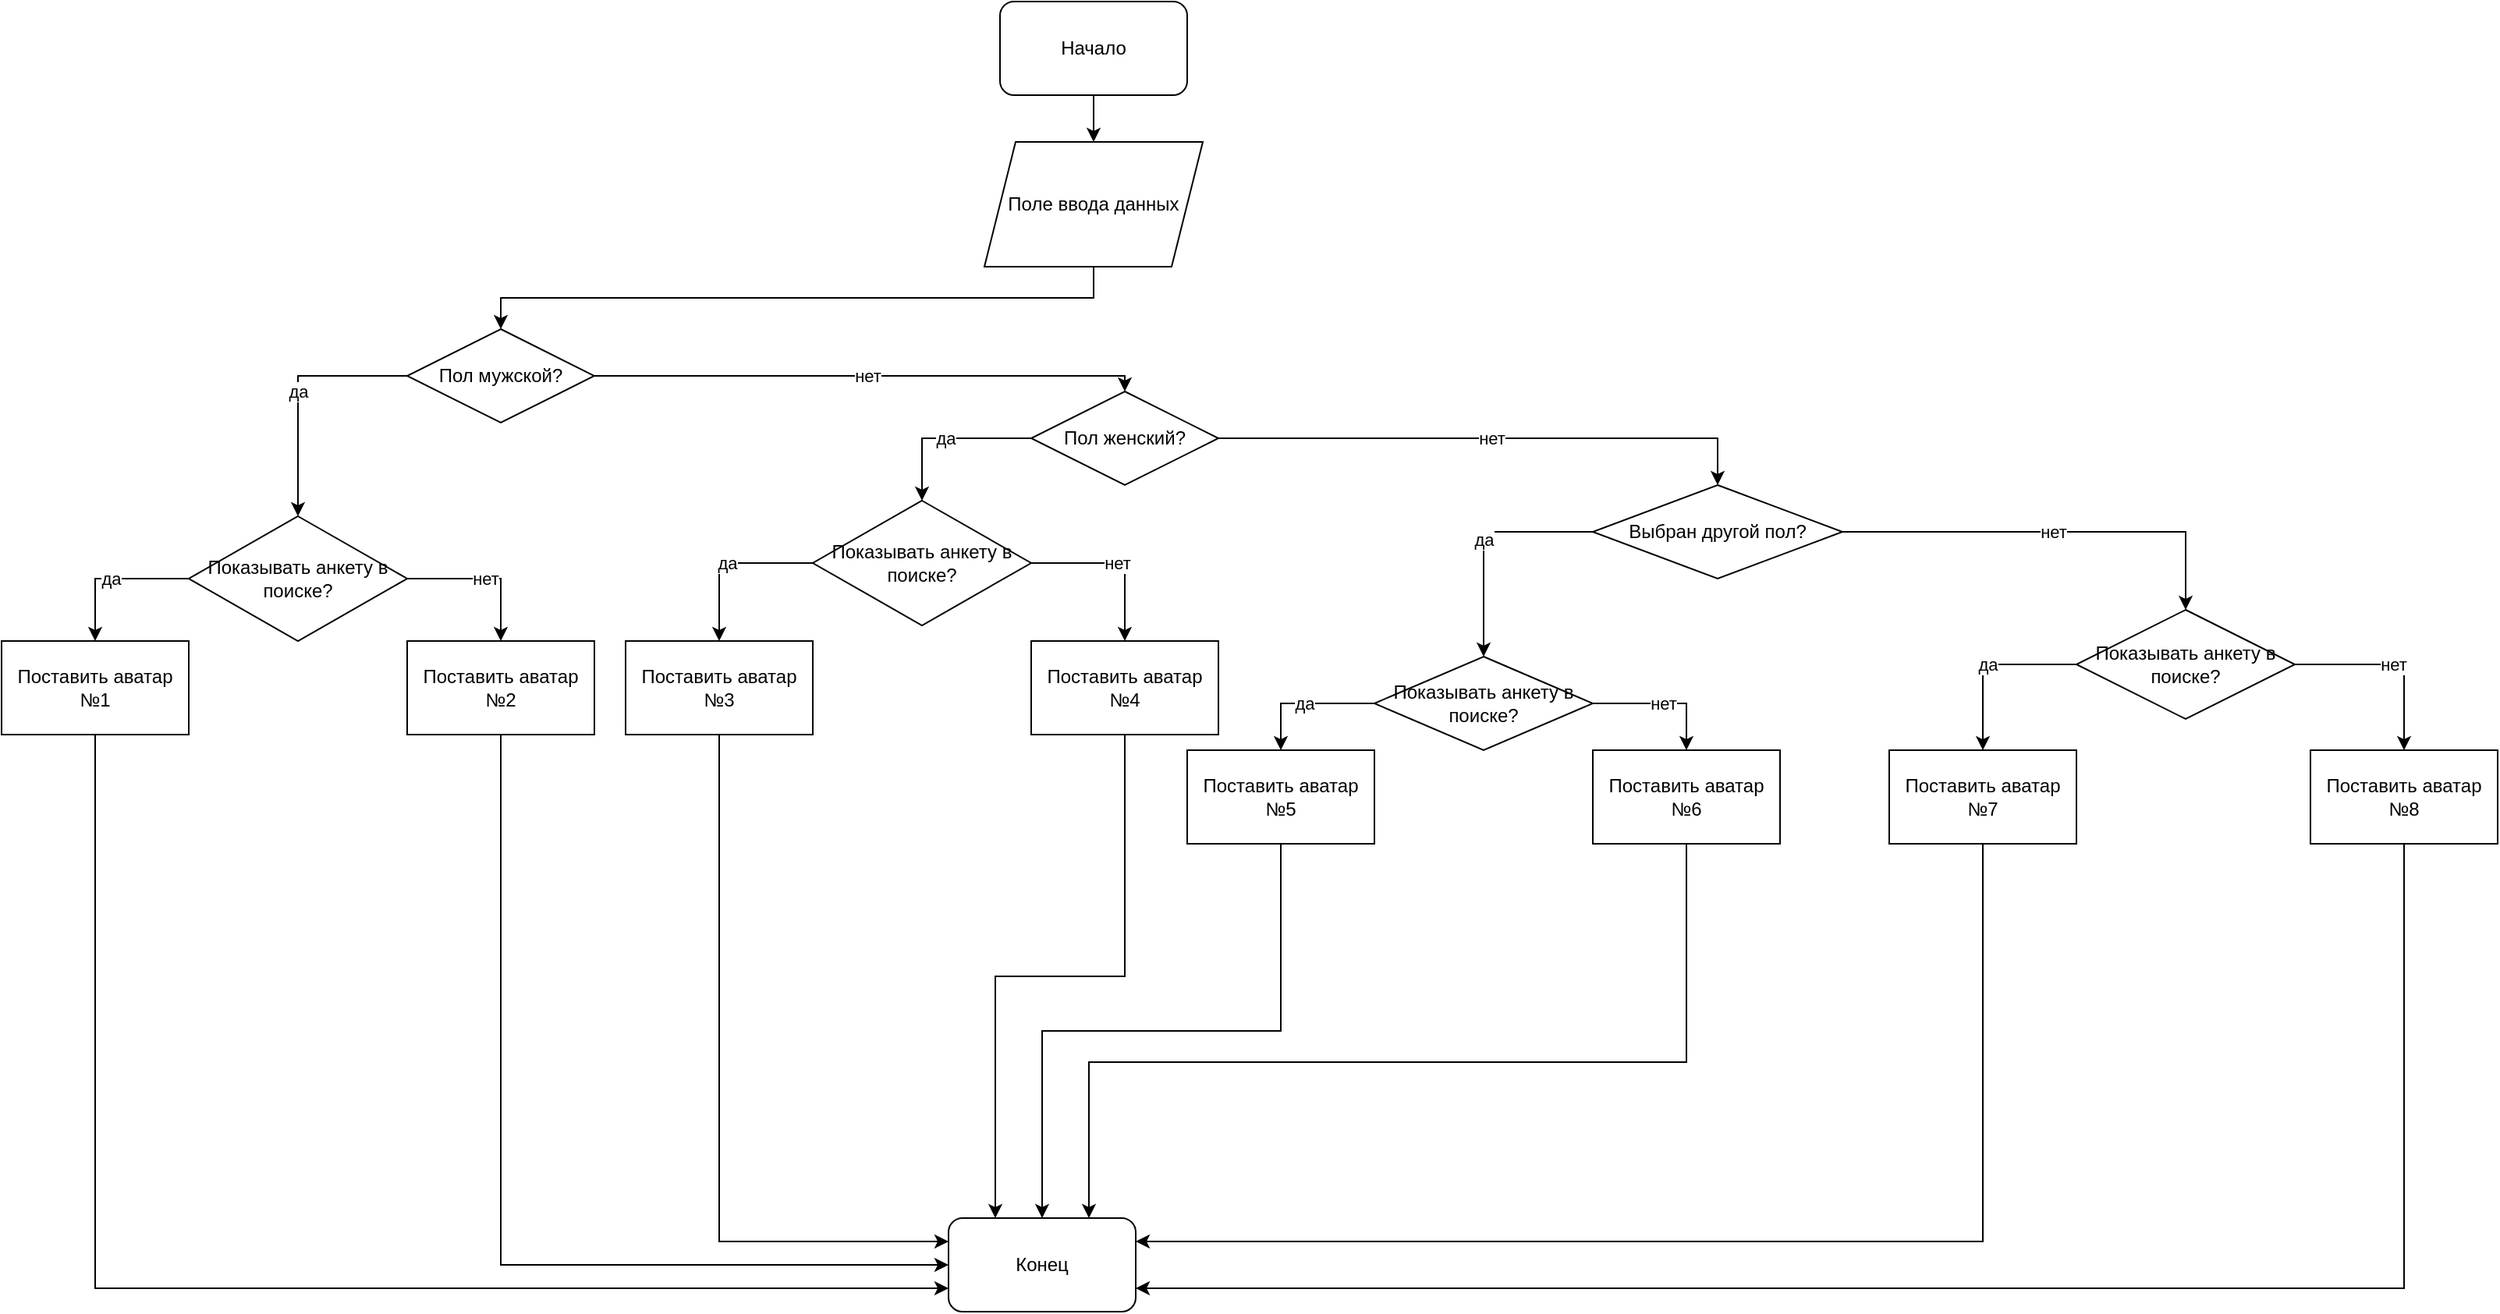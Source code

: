 <mxfile version="13.8.8" type="github">
  <diagram id="aUCcFkt-FdWGbvBpoxJ9" name="Page-1">
    <mxGraphModel dx="3076" dy="705" grid="1" gridSize="10" guides="1" tooltips="1" connect="1" arrows="1" fold="1" page="1" pageScale="1" pageWidth="827" pageHeight="1169" math="0" shadow="0">
      <root>
        <mxCell id="0" />
        <mxCell id="1" parent="0" />
        <mxCell id="imEs4j4zxztqn5WxYBMq-4" style="edgeStyle=orthogonalEdgeStyle;rounded=0;orthogonalLoop=1;jettySize=auto;html=1;exitX=0.5;exitY=1;exitDx=0;exitDy=0;" edge="1" parent="1" source="imEs4j4zxztqn5WxYBMq-1" target="imEs4j4zxztqn5WxYBMq-3">
          <mxGeometry relative="1" as="geometry" />
        </mxCell>
        <mxCell id="imEs4j4zxztqn5WxYBMq-1" value="Начало" style="rounded=1;whiteSpace=wrap;html=1;" vertex="1" parent="1">
          <mxGeometry x="-440" width="120" height="60" as="geometry" />
        </mxCell>
        <mxCell id="imEs4j4zxztqn5WxYBMq-6" style="edgeStyle=orthogonalEdgeStyle;rounded=0;orthogonalLoop=1;jettySize=auto;html=1;exitX=0.5;exitY=1;exitDx=0;exitDy=0;" edge="1" parent="1" source="imEs4j4zxztqn5WxYBMq-3" target="imEs4j4zxztqn5WxYBMq-5">
          <mxGeometry relative="1" as="geometry" />
        </mxCell>
        <mxCell id="imEs4j4zxztqn5WxYBMq-3" value="Поле ввода данных" style="shape=parallelogram;perimeter=parallelogramPerimeter;whiteSpace=wrap;html=1;fixedSize=1;" vertex="1" parent="1">
          <mxGeometry x="-450" y="90" width="140" height="80" as="geometry" />
        </mxCell>
        <mxCell id="imEs4j4zxztqn5WxYBMq-9" value="да" style="edgeStyle=orthogonalEdgeStyle;rounded=0;orthogonalLoop=1;jettySize=auto;html=1;exitX=0;exitY=0.5;exitDx=0;exitDy=0;entryX=0.5;entryY=0;entryDx=0;entryDy=0;" edge="1" parent="1" source="imEs4j4zxztqn5WxYBMq-5" target="imEs4j4zxztqn5WxYBMq-7">
          <mxGeometry relative="1" as="geometry" />
        </mxCell>
        <mxCell id="imEs4j4zxztqn5WxYBMq-17" value="нет" style="edgeStyle=orthogonalEdgeStyle;rounded=0;orthogonalLoop=1;jettySize=auto;html=1;exitX=1;exitY=0.5;exitDx=0;exitDy=0;entryX=0.5;entryY=0;entryDx=0;entryDy=0;" edge="1" parent="1" source="imEs4j4zxztqn5WxYBMq-5" target="imEs4j4zxztqn5WxYBMq-16">
          <mxGeometry relative="1" as="geometry">
            <Array as="points">
              <mxPoint x="-360" y="240" />
            </Array>
          </mxGeometry>
        </mxCell>
        <mxCell id="imEs4j4zxztqn5WxYBMq-5" value="Пол мужской?" style="rhombus;whiteSpace=wrap;html=1;" vertex="1" parent="1">
          <mxGeometry x="-820" y="210" width="120" height="60" as="geometry" />
        </mxCell>
        <mxCell id="imEs4j4zxztqn5WxYBMq-14" value="нет" style="edgeStyle=orthogonalEdgeStyle;rounded=0;orthogonalLoop=1;jettySize=auto;html=1;exitX=1;exitY=0.5;exitDx=0;exitDy=0;" edge="1" parent="1" source="imEs4j4zxztqn5WxYBMq-7" target="imEs4j4zxztqn5WxYBMq-12">
          <mxGeometry relative="1" as="geometry" />
        </mxCell>
        <mxCell id="imEs4j4zxztqn5WxYBMq-15" value="да" style="edgeStyle=orthogonalEdgeStyle;rounded=0;orthogonalLoop=1;jettySize=auto;html=1;exitX=0;exitY=0.5;exitDx=0;exitDy=0;" edge="1" parent="1" source="imEs4j4zxztqn5WxYBMq-7" target="imEs4j4zxztqn5WxYBMq-11">
          <mxGeometry relative="1" as="geometry" />
        </mxCell>
        <mxCell id="imEs4j4zxztqn5WxYBMq-7" value="Показывать анкету в поиске?" style="rhombus;whiteSpace=wrap;html=1;" vertex="1" parent="1">
          <mxGeometry x="-960" y="330" width="140" height="80" as="geometry" />
        </mxCell>
        <mxCell id="imEs4j4zxztqn5WxYBMq-49" style="edgeStyle=orthogonalEdgeStyle;rounded=0;orthogonalLoop=1;jettySize=auto;html=1;exitX=0.5;exitY=1;exitDx=0;exitDy=0;entryX=0;entryY=0.75;entryDx=0;entryDy=0;" edge="1" parent="1" source="imEs4j4zxztqn5WxYBMq-11" target="imEs4j4zxztqn5WxYBMq-48">
          <mxGeometry relative="1" as="geometry" />
        </mxCell>
        <mxCell id="imEs4j4zxztqn5WxYBMq-11" value="Поставить аватар №1" style="rounded=0;whiteSpace=wrap;html=1;" vertex="1" parent="1">
          <mxGeometry x="-1080" y="410" width="120" height="60" as="geometry" />
        </mxCell>
        <mxCell id="imEs4j4zxztqn5WxYBMq-50" style="edgeStyle=orthogonalEdgeStyle;rounded=0;orthogonalLoop=1;jettySize=auto;html=1;exitX=0.5;exitY=1;exitDx=0;exitDy=0;entryX=0;entryY=0.5;entryDx=0;entryDy=0;" edge="1" parent="1" source="imEs4j4zxztqn5WxYBMq-12" target="imEs4j4zxztqn5WxYBMq-48">
          <mxGeometry relative="1" as="geometry" />
        </mxCell>
        <mxCell id="imEs4j4zxztqn5WxYBMq-12" value="Поставить аватар №2" style="rounded=0;whiteSpace=wrap;html=1;" vertex="1" parent="1">
          <mxGeometry x="-820" y="410" width="120" height="60" as="geometry" />
        </mxCell>
        <mxCell id="imEs4j4zxztqn5WxYBMq-23" value="да" style="edgeStyle=orthogonalEdgeStyle;rounded=0;orthogonalLoop=1;jettySize=auto;html=1;exitX=0;exitY=0.5;exitDx=0;exitDy=0;entryX=0.5;entryY=0;entryDx=0;entryDy=0;" edge="1" parent="1" source="imEs4j4zxztqn5WxYBMq-16" target="imEs4j4zxztqn5WxYBMq-28">
          <mxGeometry relative="1" as="geometry">
            <mxPoint x="-680" y="360" as="targetPoint" />
          </mxGeometry>
        </mxCell>
        <mxCell id="imEs4j4zxztqn5WxYBMq-35" value="нет" style="edgeStyle=orthogonalEdgeStyle;rounded=0;orthogonalLoop=1;jettySize=auto;html=1;exitX=1;exitY=0.5;exitDx=0;exitDy=0;entryX=0.5;entryY=0;entryDx=0;entryDy=0;" edge="1" parent="1" source="imEs4j4zxztqn5WxYBMq-16" target="imEs4j4zxztqn5WxYBMq-34">
          <mxGeometry relative="1" as="geometry" />
        </mxCell>
        <mxCell id="imEs4j4zxztqn5WxYBMq-16" value="Пол женский?" style="rhombus;whiteSpace=wrap;html=1;" vertex="1" parent="1">
          <mxGeometry x="-420" y="250" width="120" height="60" as="geometry" />
        </mxCell>
        <mxCell id="imEs4j4zxztqn5WxYBMq-32" value="да" style="edgeStyle=orthogonalEdgeStyle;rounded=0;orthogonalLoop=1;jettySize=auto;html=1;exitX=0;exitY=0.5;exitDx=0;exitDy=0;" edge="1" parent="1" source="imEs4j4zxztqn5WxYBMq-28" target="imEs4j4zxztqn5WxYBMq-30">
          <mxGeometry relative="1" as="geometry" />
        </mxCell>
        <mxCell id="imEs4j4zxztqn5WxYBMq-33" value="нет" style="edgeStyle=orthogonalEdgeStyle;rounded=0;orthogonalLoop=1;jettySize=auto;html=1;exitX=1;exitY=0.5;exitDx=0;exitDy=0;" edge="1" parent="1" source="imEs4j4zxztqn5WxYBMq-28" target="imEs4j4zxztqn5WxYBMq-31">
          <mxGeometry relative="1" as="geometry" />
        </mxCell>
        <mxCell id="imEs4j4zxztqn5WxYBMq-28" value="Показывать анкету в поиске?" style="rhombus;whiteSpace=wrap;html=1;" vertex="1" parent="1">
          <mxGeometry x="-560" y="320" width="140" height="80" as="geometry" />
        </mxCell>
        <mxCell id="imEs4j4zxztqn5WxYBMq-51" style="edgeStyle=orthogonalEdgeStyle;rounded=0;orthogonalLoop=1;jettySize=auto;html=1;exitX=0.5;exitY=1;exitDx=0;exitDy=0;entryX=0;entryY=0.25;entryDx=0;entryDy=0;" edge="1" parent="1" source="imEs4j4zxztqn5WxYBMq-30" target="imEs4j4zxztqn5WxYBMq-48">
          <mxGeometry relative="1" as="geometry" />
        </mxCell>
        <mxCell id="imEs4j4zxztqn5WxYBMq-30" value="Поставить аватар №3" style="rounded=0;whiteSpace=wrap;html=1;" vertex="1" parent="1">
          <mxGeometry x="-680" y="410" width="120" height="60" as="geometry" />
        </mxCell>
        <mxCell id="imEs4j4zxztqn5WxYBMq-52" style="edgeStyle=orthogonalEdgeStyle;rounded=0;orthogonalLoop=1;jettySize=auto;html=1;exitX=0.5;exitY=1;exitDx=0;exitDy=0;entryX=0.25;entryY=0;entryDx=0;entryDy=0;" edge="1" parent="1" source="imEs4j4zxztqn5WxYBMq-31" target="imEs4j4zxztqn5WxYBMq-48">
          <mxGeometry relative="1" as="geometry" />
        </mxCell>
        <mxCell id="imEs4j4zxztqn5WxYBMq-31" value="Поставить аватар №4" style="rounded=0;whiteSpace=wrap;html=1;" vertex="1" parent="1">
          <mxGeometry x="-420" y="410" width="120" height="60" as="geometry" />
        </mxCell>
        <mxCell id="imEs4j4zxztqn5WxYBMq-39" value="да" style="edgeStyle=orthogonalEdgeStyle;rounded=0;orthogonalLoop=1;jettySize=auto;html=1;exitX=0;exitY=0.5;exitDx=0;exitDy=0;entryX=0.5;entryY=0;entryDx=0;entryDy=0;" edge="1" parent="1" source="imEs4j4zxztqn5WxYBMq-34" target="imEs4j4zxztqn5WxYBMq-36">
          <mxGeometry relative="1" as="geometry">
            <mxPoint x="-240" y="400" as="targetPoint" />
          </mxGeometry>
        </mxCell>
        <mxCell id="imEs4j4zxztqn5WxYBMq-43" value="нет" style="edgeStyle=orthogonalEdgeStyle;rounded=0;orthogonalLoop=1;jettySize=auto;html=1;exitX=1;exitY=0.5;exitDx=0;exitDy=0;entryX=0.5;entryY=0;entryDx=0;entryDy=0;" edge="1" parent="1" source="imEs4j4zxztqn5WxYBMq-34" target="imEs4j4zxztqn5WxYBMq-42">
          <mxGeometry relative="1" as="geometry" />
        </mxCell>
        <mxCell id="imEs4j4zxztqn5WxYBMq-34" value="Выбран другой пол?" style="rhombus;whiteSpace=wrap;html=1;" vertex="1" parent="1">
          <mxGeometry x="-60" y="310" width="160" height="60" as="geometry" />
        </mxCell>
        <mxCell id="imEs4j4zxztqn5WxYBMq-40" value="да" style="edgeStyle=orthogonalEdgeStyle;rounded=0;orthogonalLoop=1;jettySize=auto;html=1;exitX=0;exitY=0.5;exitDx=0;exitDy=0;entryX=0.5;entryY=0;entryDx=0;entryDy=0;" edge="1" parent="1" source="imEs4j4zxztqn5WxYBMq-36" target="imEs4j4zxztqn5WxYBMq-37">
          <mxGeometry relative="1" as="geometry" />
        </mxCell>
        <mxCell id="imEs4j4zxztqn5WxYBMq-41" value="нет" style="edgeStyle=orthogonalEdgeStyle;rounded=0;orthogonalLoop=1;jettySize=auto;html=1;exitX=1;exitY=0.5;exitDx=0;exitDy=0;" edge="1" parent="1" source="imEs4j4zxztqn5WxYBMq-36" target="imEs4j4zxztqn5WxYBMq-38">
          <mxGeometry relative="1" as="geometry" />
        </mxCell>
        <mxCell id="imEs4j4zxztqn5WxYBMq-36" value="Показывать анкету в поиске?" style="rhombus;whiteSpace=wrap;html=1;" vertex="1" parent="1">
          <mxGeometry x="-200" y="420" width="140" height="60" as="geometry" />
        </mxCell>
        <mxCell id="imEs4j4zxztqn5WxYBMq-53" style="edgeStyle=orthogonalEdgeStyle;rounded=0;orthogonalLoop=1;jettySize=auto;html=1;exitX=0.5;exitY=1;exitDx=0;exitDy=0;entryX=0.5;entryY=0;entryDx=0;entryDy=0;" edge="1" parent="1" source="imEs4j4zxztqn5WxYBMq-37" target="imEs4j4zxztqn5WxYBMq-48">
          <mxGeometry relative="1" as="geometry" />
        </mxCell>
        <mxCell id="imEs4j4zxztqn5WxYBMq-37" value="Поставить аватар №5" style="rounded=0;whiteSpace=wrap;html=1;" vertex="1" parent="1">
          <mxGeometry x="-320" y="480" width="120" height="60" as="geometry" />
        </mxCell>
        <mxCell id="imEs4j4zxztqn5WxYBMq-57" style="edgeStyle=orthogonalEdgeStyle;rounded=0;orthogonalLoop=1;jettySize=auto;html=1;exitX=0.5;exitY=1;exitDx=0;exitDy=0;entryX=0.75;entryY=0;entryDx=0;entryDy=0;" edge="1" parent="1" source="imEs4j4zxztqn5WxYBMq-38" target="imEs4j4zxztqn5WxYBMq-48">
          <mxGeometry relative="1" as="geometry">
            <Array as="points">
              <mxPoint y="680" />
              <mxPoint x="-383" y="680" />
            </Array>
          </mxGeometry>
        </mxCell>
        <mxCell id="imEs4j4zxztqn5WxYBMq-38" value="Поставить аватар №6" style="rounded=0;whiteSpace=wrap;html=1;" vertex="1" parent="1">
          <mxGeometry x="-60" y="480" width="120" height="60" as="geometry" />
        </mxCell>
        <mxCell id="imEs4j4zxztqn5WxYBMq-46" value="да" style="edgeStyle=orthogonalEdgeStyle;rounded=0;orthogonalLoop=1;jettySize=auto;html=1;exitX=0;exitY=0.5;exitDx=0;exitDy=0;entryX=0.5;entryY=0;entryDx=0;entryDy=0;" edge="1" parent="1" source="imEs4j4zxztqn5WxYBMq-42" target="imEs4j4zxztqn5WxYBMq-44">
          <mxGeometry relative="1" as="geometry" />
        </mxCell>
        <mxCell id="imEs4j4zxztqn5WxYBMq-47" value="нет" style="edgeStyle=orthogonalEdgeStyle;rounded=0;orthogonalLoop=1;jettySize=auto;html=1;exitX=1;exitY=0.5;exitDx=0;exitDy=0;" edge="1" parent="1" source="imEs4j4zxztqn5WxYBMq-42" target="imEs4j4zxztqn5WxYBMq-45">
          <mxGeometry relative="1" as="geometry" />
        </mxCell>
        <mxCell id="imEs4j4zxztqn5WxYBMq-42" value="Показывать анкету в поиске?" style="rhombus;whiteSpace=wrap;html=1;" vertex="1" parent="1">
          <mxGeometry x="250" y="390" width="140" height="70" as="geometry" />
        </mxCell>
        <mxCell id="imEs4j4zxztqn5WxYBMq-55" style="edgeStyle=orthogonalEdgeStyle;rounded=0;orthogonalLoop=1;jettySize=auto;html=1;exitX=0.5;exitY=1;exitDx=0;exitDy=0;entryX=1;entryY=0.25;entryDx=0;entryDy=0;" edge="1" parent="1" source="imEs4j4zxztqn5WxYBMq-44" target="imEs4j4zxztqn5WxYBMq-48">
          <mxGeometry relative="1" as="geometry" />
        </mxCell>
        <mxCell id="imEs4j4zxztqn5WxYBMq-44" value="Поставить аватар №7" style="rounded=0;whiteSpace=wrap;html=1;" vertex="1" parent="1">
          <mxGeometry x="130" y="480" width="120" height="60" as="geometry" />
        </mxCell>
        <mxCell id="imEs4j4zxztqn5WxYBMq-56" style="edgeStyle=orthogonalEdgeStyle;rounded=0;orthogonalLoop=1;jettySize=auto;html=1;exitX=0.5;exitY=1;exitDx=0;exitDy=0;entryX=1;entryY=0.75;entryDx=0;entryDy=0;" edge="1" parent="1" source="imEs4j4zxztqn5WxYBMq-45" target="imEs4j4zxztqn5WxYBMq-48">
          <mxGeometry relative="1" as="geometry" />
        </mxCell>
        <mxCell id="imEs4j4zxztqn5WxYBMq-45" value="Поставить аватар №8" style="rounded=0;whiteSpace=wrap;html=1;" vertex="1" parent="1">
          <mxGeometry x="400" y="480" width="120" height="60" as="geometry" />
        </mxCell>
        <mxCell id="imEs4j4zxztqn5WxYBMq-48" value="Конец" style="rounded=1;whiteSpace=wrap;html=1;" vertex="1" parent="1">
          <mxGeometry x="-473" y="780" width="120" height="60" as="geometry" />
        </mxCell>
      </root>
    </mxGraphModel>
  </diagram>
</mxfile>
